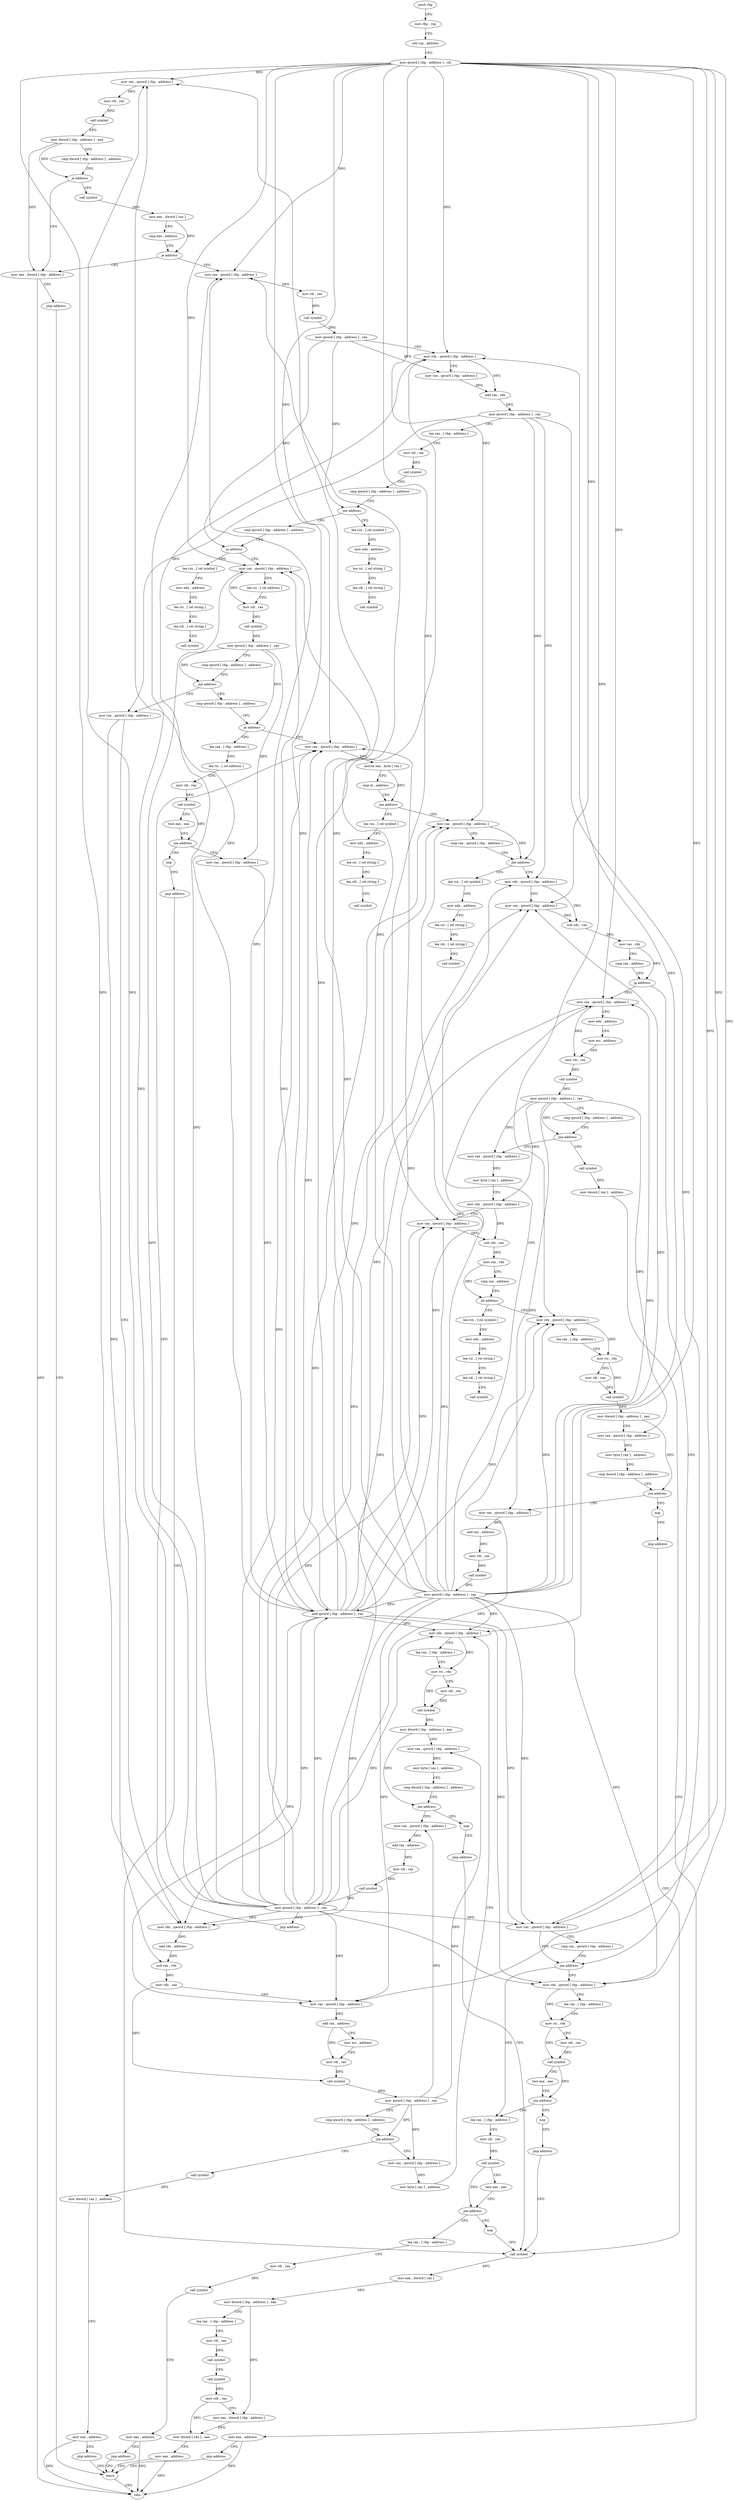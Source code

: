 digraph "func" {
"204346" [label = "push rbp" ]
"204347" [label = "mov rbp , rsp" ]
"204350" [label = "sub rsp , address" ]
"204354" [label = "mov qword [ rbp - address ] , rdi" ]
"204358" [label = "mov rax , qword [ rbp - address ]" ]
"204362" [label = "mov rdi , rax" ]
"204365" [label = "call symbol" ]
"204370" [label = "mov dword [ rbp - address ] , eax" ]
"204373" [label = "cmp dword [ rbp - address ] , address" ]
"204377" [label = "je address" ]
"204391" [label = "mov eax , dword [ rbp - address ]" ]
"204379" [label = "call symbol" ]
"204394" [label = "jmp address" ]
"205139" [label = "leave" ]
"204384" [label = "mov eax , dword [ rax ]" ]
"204386" [label = "cmp eax , address" ]
"204389" [label = "je address" ]
"204399" [label = "mov rax , qword [ rbp - address ]" ]
"205140" [label = "retn" ]
"204403" [label = "mov rdi , rax" ]
"204406" [label = "call symbol" ]
"204411" [label = "mov qword [ rbp - address ] , rax" ]
"204415" [label = "mov rdx , qword [ rbp - address ]" ]
"204419" [label = "mov rax , qword [ rbp - address ]" ]
"204423" [label = "add rax , rdx" ]
"204426" [label = "mov qword [ rbp - address ] , rax" ]
"204430" [label = "lea rax , [ rbp - address ]" ]
"204434" [label = "mov rdi , rax" ]
"204437" [label = "call symbol" ]
"204442" [label = "cmp qword [ rbp - address ] , address" ]
"204447" [label = "jne address" ]
"204480" [label = "cmp qword [ rbp - address ] , address" ]
"204449" [label = "lea rcx , [ rel symbol ]" ]
"204488" [label = "ja address" ]
"204521" [label = "mov rax , qword [ rbp - address ]" ]
"204490" [label = "lea rcx , [ rel symbol ]" ]
"204456" [label = "mov edx , address" ]
"204461" [label = "lea rsi , [ rel string ]" ]
"204468" [label = "lea rdi , [ rel string ]" ]
"204475" [label = "call symbol" ]
"204525" [label = "lea rsi , [ rel address ]" ]
"204532" [label = "mov rdi , rax" ]
"204535" [label = "call symbol" ]
"204540" [label = "mov qword [ rbp - address ] , rax" ]
"204544" [label = "cmp qword [ rbp - address ] , address" ]
"204549" [label = "jne address" ]
"204694" [label = "cmp qword [ rbp - address ] , address" ]
"204555" [label = "mov rax , qword [ rbp - address ]" ]
"204497" [label = "mov edx , address" ]
"204502" [label = "lea rsi , [ rel string ]" ]
"204509" [label = "lea rdi , [ rel string ]" ]
"204516" [label = "call symbol" ]
"204699" [label = "je address" ]
"204736" [label = "mov rax , qword [ rbp - address ]" ]
"204701" [label = "lea rax , [ rbp - address ]" ]
"204559" [label = "mov rdx , qword [ rbp - address ]" ]
"204563" [label = "add rdx , address" ]
"204567" [label = "sub rax , rdx" ]
"204570" [label = "mov rdx , rax" ]
"204573" [label = "mov rax , qword [ rbp - address ]" ]
"204577" [label = "add rax , address" ]
"204581" [label = "mov esi , address" ]
"204586" [label = "mov rdi , rax" ]
"204589" [label = "call symbol" ]
"204594" [label = "mov qword [ rbp - address ] , rax" ]
"204598" [label = "cmp qword [ rbp - address ] , address" ]
"204603" [label = "jne address" ]
"204626" [label = "mov rax , qword [ rbp - address ]" ]
"204605" [label = "call symbol" ]
"204740" [label = "movzx eax , byte [ rax ]" ]
"204743" [label = "cmp al , address" ]
"204745" [label = "jne address" ]
"204778" [label = "mov rax , qword [ rbp - address ]" ]
"204747" [label = "lea rcx , [ rel symbol ]" ]
"204705" [label = "lea rsi , [ rel address ]" ]
"204712" [label = "mov rdi , rax" ]
"204715" [label = "call symbol" ]
"204720" [label = "test eax , eax" ]
"204722" [label = "jne address" ]
"205089" [label = "nop" ]
"204728" [label = "mov rax , qword [ rbp - address ]" ]
"204630" [label = "mov byte [ rax ] , address" ]
"204633" [label = "mov rdx , qword [ rbp - address ]" ]
"204637" [label = "lea rax , [ rbp - address ]" ]
"204641" [label = "mov rsi , rdx" ]
"204644" [label = "mov rdi , rax" ]
"204647" [label = "call symbol" ]
"204652" [label = "mov dword [ rbp - address ] , eax" ]
"204655" [label = "mov rax , qword [ rbp - address ]" ]
"204659" [label = "mov byte [ rax ] , address" ]
"204662" [label = "cmp dword [ rbp - address ] , address" ]
"204666" [label = "jne address" ]
"205086" [label = "nop" ]
"204672" [label = "mov rax , qword [ rbp - address ]" ]
"204610" [label = "mov dword [ rax ] , address" ]
"204616" [label = "mov eax , address" ]
"204621" [label = "jmp address" ]
"204782" [label = "cmp rax , qword [ rbp - address ]" ]
"204786" [label = "jbe address" ]
"204992" [label = "mov rdx , qword [ rbp - address ]" ]
"204792" [label = "lea rcx , [ rel symbol ]" ]
"204754" [label = "mov edx , address" ]
"204759" [label = "lea rsi , [ rel string ]" ]
"204766" [label = "lea rdi , [ rel string ]" ]
"204773" [label = "call symbol" ]
"205090" [label = "jmp address" ]
"205099" [label = "call symbol" ]
"204732" [label = "add qword [ rbp - address ] , rax" ]
"205087" [label = "jmp address" ]
"204676" [label = "add rax , address" ]
"204680" [label = "mov rdi , rax" ]
"204683" [label = "call symbol" ]
"204688" [label = "mov qword [ rbp - address ] , rax" ]
"204692" [label = "jmp address" ]
"204996" [label = "mov rax , qword [ rbp - address ]" ]
"205000" [label = "sub rdx , rax" ]
"205003" [label = "mov rax , rdx" ]
"205006" [label = "cmp rax , address" ]
"205012" [label = "jg address" ]
"204823" [label = "mov rax , qword [ rbp - address ]" ]
"205018" [label = "mov rax , qword [ rbp - address ]" ]
"204799" [label = "mov edx , address" ]
"204804" [label = "lea rsi , [ rel string ]" ]
"204811" [label = "lea rdi , [ rel string ]" ]
"204818" [label = "call symbol" ]
"205104" [label = "mov eax , dword [ rax ]" ]
"205106" [label = "mov dword [ rbp - address ] , eax" ]
"205109" [label = "lea rax , [ rbp - address ]" ]
"205113" [label = "mov rdi , rax" ]
"205116" [label = "call symbol" ]
"205121" [label = "call symbol" ]
"205126" [label = "mov rdx , rax" ]
"205129" [label = "mov eax , dword [ rbp - address ]" ]
"205132" [label = "mov dword [ rdx ] , eax" ]
"205134" [label = "mov eax , address" ]
"204827" [label = "mov edx , address" ]
"204832" [label = "mov esi , address" ]
"204837" [label = "mov rdi , rax" ]
"204840" [label = "call symbol" ]
"204845" [label = "mov qword [ rbp - address ] , rax" ]
"204849" [label = "cmp qword [ rbp - address ] , address" ]
"204854" [label = "jne address" ]
"204877" [label = "mov rax , qword [ rbp - address ]" ]
"204856" [label = "call symbol" ]
"205022" [label = "cmp rax , qword [ rbp - address ]" ]
"205026" [label = "jae address" ]
"205051" [label = "lea rax , [ rbp - address ]" ]
"205028" [label = "mov rdx , qword [ rbp - address ]" ]
"204881" [label = "mov byte [ rax ] , address" ]
"204884" [label = "mov rdx , qword [ rbp - address ]" ]
"204888" [label = "mov rax , qword [ rbp - address ]" ]
"204892" [label = "sub rdx , rax" ]
"204895" [label = "mov rax , rdx" ]
"204898" [label = "cmp rax , address" ]
"204904" [label = "jle address" ]
"204937" [label = "mov rdx , qword [ rbp - address ]" ]
"204906" [label = "lea rcx , [ rel symbol ]" ]
"204861" [label = "mov dword [ rax ] , address" ]
"204867" [label = "mov eax , address" ]
"204872" [label = "jmp address" ]
"205055" [label = "mov rdi , rax" ]
"205058" [label = "call symbol" ]
"205063" [label = "test eax , eax" ]
"205065" [label = "jne address" ]
"205098" [label = "nop" ]
"205067" [label = "lea rax , [ rbp - address ]" ]
"205032" [label = "lea rax , [ rbp - address ]" ]
"205036" [label = "mov rsi , rdx" ]
"205039" [label = "mov rdi , rax" ]
"205042" [label = "call symbol" ]
"205047" [label = "test eax , eax" ]
"205049" [label = "jne address" ]
"205095" [label = "nop" ]
"204941" [label = "lea rax , [ rbp - address ]" ]
"204945" [label = "mov rsi , rdx" ]
"204948" [label = "mov rdi , rax" ]
"204951" [label = "call symbol" ]
"204956" [label = "mov dword [ rbp - address ] , eax" ]
"204959" [label = "mov rax , qword [ rbp - address ]" ]
"204963" [label = "mov byte [ rax ] , address" ]
"204966" [label = "cmp dword [ rbp - address ] , address" ]
"204970" [label = "jne address" ]
"205092" [label = "nop" ]
"204972" [label = "mov rax , qword [ rbp - address ]" ]
"204913" [label = "mov edx , address" ]
"204918" [label = "lea rsi , [ rel string ]" ]
"204925" [label = "lea rdi , [ rel string ]" ]
"204932" [label = "call symbol" ]
"205071" [label = "mov rdi , rax" ]
"205074" [label = "call symbol" ]
"205079" [label = "mov eax , address" ]
"205084" [label = "jmp address" ]
"205096" [label = "jmp address" ]
"205093" [label = "jmp address" ]
"204976" [label = "add rax , address" ]
"204980" [label = "mov rdi , rax" ]
"204983" [label = "call symbol" ]
"204988" [label = "mov qword [ rbp - address ] , rax" ]
"204346" -> "204347" [ label = "CFG" ]
"204347" -> "204350" [ label = "CFG" ]
"204350" -> "204354" [ label = "CFG" ]
"204354" -> "204358" [ label = "DFG" ]
"204354" -> "204399" [ label = "DFG" ]
"204354" -> "204415" [ label = "DFG" ]
"204354" -> "204521" [ label = "DFG" ]
"204354" -> "204559" [ label = "DFG" ]
"204354" -> "204573" [ label = "DFG" ]
"204354" -> "204736" [ label = "DFG" ]
"204354" -> "204633" [ label = "DFG" ]
"204354" -> "204778" [ label = "DFG" ]
"204354" -> "204732" [ label = "DFG" ]
"204354" -> "204996" [ label = "DFG" ]
"204354" -> "204823" [ label = "DFG" ]
"204354" -> "205018" [ label = "DFG" ]
"204354" -> "204888" [ label = "DFG" ]
"204354" -> "205028" [ label = "DFG" ]
"204354" -> "204937" [ label = "DFG" ]
"204358" -> "204362" [ label = "DFG" ]
"204362" -> "204365" [ label = "DFG" ]
"204365" -> "204370" [ label = "DFG" ]
"204370" -> "204373" [ label = "CFG" ]
"204370" -> "204377" [ label = "DFG" ]
"204370" -> "204391" [ label = "DFG" ]
"204373" -> "204377" [ label = "CFG" ]
"204377" -> "204391" [ label = "CFG" ]
"204377" -> "204379" [ label = "CFG" ]
"204391" -> "204394" [ label = "CFG" ]
"204391" -> "205140" [ label = "DFG" ]
"204379" -> "204384" [ label = "DFG" ]
"204394" -> "205139" [ label = "CFG" ]
"205139" -> "205140" [ label = "CFG" ]
"204384" -> "204386" [ label = "CFG" ]
"204384" -> "204389" [ label = "DFG" ]
"204386" -> "204389" [ label = "CFG" ]
"204389" -> "204399" [ label = "CFG" ]
"204389" -> "204391" [ label = "CFG" ]
"204399" -> "204403" [ label = "DFG" ]
"204403" -> "204406" [ label = "DFG" ]
"204406" -> "204411" [ label = "DFG" ]
"204411" -> "204415" [ label = "CFG" ]
"204411" -> "204419" [ label = "DFG" ]
"204411" -> "204447" [ label = "DFG" ]
"204411" -> "204488" [ label = "DFG" ]
"204415" -> "204419" [ label = "CFG" ]
"204415" -> "204423" [ label = "DFG" ]
"204419" -> "204423" [ label = "DFG" ]
"204423" -> "204426" [ label = "DFG" ]
"204426" -> "204430" [ label = "CFG" ]
"204426" -> "204555" [ label = "DFG" ]
"204426" -> "204786" [ label = "DFG" ]
"204426" -> "204992" [ label = "DFG" ]
"204426" -> "205026" [ label = "DFG" ]
"204430" -> "204434" [ label = "CFG" ]
"204434" -> "204437" [ label = "DFG" ]
"204437" -> "204442" [ label = "CFG" ]
"204442" -> "204447" [ label = "CFG" ]
"204447" -> "204480" [ label = "CFG" ]
"204447" -> "204449" [ label = "CFG" ]
"204480" -> "204488" [ label = "CFG" ]
"204449" -> "204456" [ label = "CFG" ]
"204488" -> "204521" [ label = "CFG" ]
"204488" -> "204490" [ label = "CFG" ]
"204521" -> "204525" [ label = "CFG" ]
"204521" -> "204532" [ label = "DFG" ]
"204490" -> "204497" [ label = "CFG" ]
"204456" -> "204461" [ label = "CFG" ]
"204461" -> "204468" [ label = "CFG" ]
"204468" -> "204475" [ label = "CFG" ]
"204525" -> "204532" [ label = "CFG" ]
"204532" -> "204535" [ label = "DFG" ]
"204535" -> "204540" [ label = "DFG" ]
"204540" -> "204544" [ label = "CFG" ]
"204540" -> "204549" [ label = "DFG" ]
"204540" -> "204699" [ label = "DFG" ]
"204540" -> "204728" [ label = "DFG" ]
"204544" -> "204549" [ label = "CFG" ]
"204549" -> "204694" [ label = "CFG" ]
"204549" -> "204555" [ label = "CFG" ]
"204694" -> "204699" [ label = "CFG" ]
"204555" -> "204559" [ label = "CFG" ]
"204555" -> "204567" [ label = "DFG" ]
"204497" -> "204502" [ label = "CFG" ]
"204502" -> "204509" [ label = "CFG" ]
"204509" -> "204516" [ label = "CFG" ]
"204699" -> "204736" [ label = "CFG" ]
"204699" -> "204701" [ label = "CFG" ]
"204736" -> "204740" [ label = "DFG" ]
"204701" -> "204705" [ label = "CFG" ]
"204559" -> "204563" [ label = "DFG" ]
"204563" -> "204567" [ label = "DFG" ]
"204567" -> "204570" [ label = "DFG" ]
"204570" -> "204573" [ label = "CFG" ]
"204570" -> "204589" [ label = "DFG" ]
"204573" -> "204577" [ label = "DFG" ]
"204577" -> "204581" [ label = "CFG" ]
"204577" -> "204586" [ label = "DFG" ]
"204581" -> "204586" [ label = "CFG" ]
"204586" -> "204589" [ label = "DFG" ]
"204589" -> "204594" [ label = "DFG" ]
"204594" -> "204598" [ label = "CFG" ]
"204594" -> "204603" [ label = "DFG" ]
"204594" -> "204626" [ label = "DFG" ]
"204594" -> "204655" [ label = "DFG" ]
"204594" -> "204672" [ label = "DFG" ]
"204598" -> "204603" [ label = "CFG" ]
"204603" -> "204626" [ label = "CFG" ]
"204603" -> "204605" [ label = "CFG" ]
"204626" -> "204630" [ label = "DFG" ]
"204605" -> "204610" [ label = "DFG" ]
"204740" -> "204743" [ label = "CFG" ]
"204740" -> "204745" [ label = "DFG" ]
"204743" -> "204745" [ label = "CFG" ]
"204745" -> "204778" [ label = "CFG" ]
"204745" -> "204747" [ label = "CFG" ]
"204778" -> "204782" [ label = "CFG" ]
"204778" -> "204786" [ label = "DFG" ]
"204747" -> "204754" [ label = "CFG" ]
"204705" -> "204712" [ label = "CFG" ]
"204712" -> "204715" [ label = "DFG" ]
"204715" -> "204720" [ label = "CFG" ]
"204715" -> "204722" [ label = "DFG" ]
"204720" -> "204722" [ label = "CFG" ]
"204722" -> "205089" [ label = "CFG" ]
"204722" -> "204728" [ label = "CFG" ]
"205089" -> "205090" [ label = "CFG" ]
"204728" -> "204732" [ label = "DFG" ]
"204630" -> "204633" [ label = "CFG" ]
"204633" -> "204637" [ label = "CFG" ]
"204633" -> "204641" [ label = "DFG" ]
"204637" -> "204641" [ label = "CFG" ]
"204641" -> "204644" [ label = "CFG" ]
"204641" -> "204647" [ label = "DFG" ]
"204644" -> "204647" [ label = "DFG" ]
"204647" -> "204652" [ label = "DFG" ]
"204652" -> "204655" [ label = "CFG" ]
"204652" -> "204666" [ label = "DFG" ]
"204655" -> "204659" [ label = "DFG" ]
"204659" -> "204662" [ label = "CFG" ]
"204662" -> "204666" [ label = "CFG" ]
"204666" -> "205086" [ label = "CFG" ]
"204666" -> "204672" [ label = "CFG" ]
"205086" -> "205087" [ label = "CFG" ]
"204672" -> "204676" [ label = "DFG" ]
"204610" -> "204616" [ label = "CFG" ]
"204616" -> "204621" [ label = "CFG" ]
"204616" -> "205140" [ label = "DFG" ]
"204621" -> "205139" [ label = "CFG" ]
"204782" -> "204786" [ label = "CFG" ]
"204786" -> "204992" [ label = "CFG" ]
"204786" -> "204792" [ label = "CFG" ]
"204992" -> "204996" [ label = "CFG" ]
"204992" -> "205000" [ label = "DFG" ]
"204792" -> "204799" [ label = "CFG" ]
"204754" -> "204759" [ label = "CFG" ]
"204759" -> "204766" [ label = "CFG" ]
"204766" -> "204773" [ label = "CFG" ]
"205090" -> "205099" [ label = "CFG" ]
"205099" -> "205104" [ label = "DFG" ]
"204732" -> "204736" [ label = "DFG" ]
"204732" -> "204358" [ label = "DFG" ]
"204732" -> "204399" [ label = "DFG" ]
"204732" -> "204415" [ label = "DFG" ]
"204732" -> "204521" [ label = "DFG" ]
"204732" -> "204559" [ label = "DFG" ]
"204732" -> "204573" [ label = "DFG" ]
"204732" -> "204633" [ label = "DFG" ]
"204732" -> "204778" [ label = "DFG" ]
"204732" -> "204996" [ label = "DFG" ]
"204732" -> "204823" [ label = "DFG" ]
"204732" -> "205018" [ label = "DFG" ]
"204732" -> "204888" [ label = "DFG" ]
"204732" -> "205028" [ label = "DFG" ]
"204732" -> "204937" [ label = "DFG" ]
"205087" -> "205099" [ label = "CFG" ]
"204676" -> "204680" [ label = "DFG" ]
"204680" -> "204683" [ label = "DFG" ]
"204683" -> "204688" [ label = "DFG" ]
"204688" -> "204692" [ label = "CFG" ]
"204688" -> "204358" [ label = "DFG" ]
"204688" -> "204399" [ label = "DFG" ]
"204688" -> "204415" [ label = "DFG" ]
"204688" -> "204521" [ label = "DFG" ]
"204688" -> "204559" [ label = "DFG" ]
"204688" -> "204573" [ label = "DFG" ]
"204688" -> "204736" [ label = "DFG" ]
"204688" -> "204633" [ label = "DFG" ]
"204688" -> "204778" [ label = "DFG" ]
"204688" -> "204732" [ label = "DFG" ]
"204688" -> "204996" [ label = "DFG" ]
"204688" -> "204823" [ label = "DFG" ]
"204688" -> "205018" [ label = "DFG" ]
"204688" -> "204888" [ label = "DFG" ]
"204688" -> "205028" [ label = "DFG" ]
"204688" -> "204937" [ label = "DFG" ]
"204692" -> "204736" [ label = "CFG" ]
"204996" -> "205000" [ label = "DFG" ]
"205000" -> "205003" [ label = "DFG" ]
"205003" -> "205006" [ label = "CFG" ]
"205003" -> "205012" [ label = "DFG" ]
"205006" -> "205012" [ label = "CFG" ]
"205012" -> "204823" [ label = "CFG" ]
"205012" -> "205018" [ label = "CFG" ]
"204823" -> "204827" [ label = "CFG" ]
"204823" -> "204837" [ label = "DFG" ]
"205018" -> "205022" [ label = "CFG" ]
"205018" -> "205026" [ label = "DFG" ]
"204799" -> "204804" [ label = "CFG" ]
"204804" -> "204811" [ label = "CFG" ]
"204811" -> "204818" [ label = "CFG" ]
"205104" -> "205106" [ label = "DFG" ]
"205106" -> "205109" [ label = "CFG" ]
"205106" -> "205129" [ label = "DFG" ]
"205109" -> "205113" [ label = "CFG" ]
"205113" -> "205116" [ label = "DFG" ]
"205116" -> "205121" [ label = "CFG" ]
"205121" -> "205126" [ label = "DFG" ]
"205126" -> "205129" [ label = "CFG" ]
"205126" -> "205132" [ label = "DFG" ]
"205129" -> "205132" [ label = "DFG" ]
"205132" -> "205134" [ label = "CFG" ]
"205134" -> "205139" [ label = "CFG" ]
"205134" -> "205140" [ label = "DFG" ]
"204827" -> "204832" [ label = "CFG" ]
"204832" -> "204837" [ label = "CFG" ]
"204837" -> "204840" [ label = "DFG" ]
"204840" -> "204845" [ label = "DFG" ]
"204845" -> "204849" [ label = "CFG" ]
"204845" -> "204854" [ label = "DFG" ]
"204845" -> "204877" [ label = "DFG" ]
"204845" -> "204884" [ label = "DFG" ]
"204845" -> "204959" [ label = "DFG" ]
"204845" -> "204972" [ label = "DFG" ]
"204849" -> "204854" [ label = "CFG" ]
"204854" -> "204877" [ label = "CFG" ]
"204854" -> "204856" [ label = "CFG" ]
"204877" -> "204881" [ label = "DFG" ]
"204856" -> "204861" [ label = "DFG" ]
"205022" -> "205026" [ label = "CFG" ]
"205026" -> "205051" [ label = "CFG" ]
"205026" -> "205028" [ label = "CFG" ]
"205051" -> "205055" [ label = "CFG" ]
"205028" -> "205032" [ label = "CFG" ]
"205028" -> "205036" [ label = "DFG" ]
"204881" -> "204884" [ label = "CFG" ]
"204884" -> "204888" [ label = "CFG" ]
"204884" -> "204892" [ label = "DFG" ]
"204888" -> "204892" [ label = "DFG" ]
"204892" -> "204895" [ label = "DFG" ]
"204895" -> "204898" [ label = "CFG" ]
"204895" -> "204904" [ label = "DFG" ]
"204898" -> "204904" [ label = "CFG" ]
"204904" -> "204937" [ label = "CFG" ]
"204904" -> "204906" [ label = "CFG" ]
"204937" -> "204941" [ label = "CFG" ]
"204937" -> "204945" [ label = "DFG" ]
"204906" -> "204913" [ label = "CFG" ]
"204861" -> "204867" [ label = "CFG" ]
"204867" -> "204872" [ label = "CFG" ]
"204867" -> "205140" [ label = "DFG" ]
"204872" -> "205139" [ label = "CFG" ]
"205055" -> "205058" [ label = "DFG" ]
"205058" -> "205063" [ label = "CFG" ]
"205058" -> "205065" [ label = "DFG" ]
"205063" -> "205065" [ label = "CFG" ]
"205065" -> "205098" [ label = "CFG" ]
"205065" -> "205067" [ label = "CFG" ]
"205098" -> "205099" [ label = "CFG" ]
"205067" -> "205071" [ label = "CFG" ]
"205032" -> "205036" [ label = "CFG" ]
"205036" -> "205039" [ label = "CFG" ]
"205036" -> "205042" [ label = "DFG" ]
"205039" -> "205042" [ label = "DFG" ]
"205042" -> "205047" [ label = "CFG" ]
"205042" -> "205049" [ label = "DFG" ]
"205047" -> "205049" [ label = "CFG" ]
"205049" -> "205095" [ label = "CFG" ]
"205049" -> "205051" [ label = "CFG" ]
"205095" -> "205096" [ label = "CFG" ]
"204941" -> "204945" [ label = "CFG" ]
"204945" -> "204948" [ label = "CFG" ]
"204945" -> "204951" [ label = "DFG" ]
"204948" -> "204951" [ label = "DFG" ]
"204951" -> "204956" [ label = "DFG" ]
"204956" -> "204959" [ label = "CFG" ]
"204956" -> "204970" [ label = "DFG" ]
"204959" -> "204963" [ label = "DFG" ]
"204963" -> "204966" [ label = "CFG" ]
"204966" -> "204970" [ label = "CFG" ]
"204970" -> "205092" [ label = "CFG" ]
"204970" -> "204972" [ label = "CFG" ]
"205092" -> "205093" [ label = "CFG" ]
"204972" -> "204976" [ label = "DFG" ]
"204913" -> "204918" [ label = "CFG" ]
"204918" -> "204925" [ label = "CFG" ]
"204925" -> "204932" [ label = "CFG" ]
"205071" -> "205074" [ label = "DFG" ]
"205074" -> "205079" [ label = "CFG" ]
"205079" -> "205084" [ label = "CFG" ]
"205079" -> "205140" [ label = "DFG" ]
"205084" -> "205139" [ label = "CFG" ]
"205096" -> "205099" [ label = "CFG" ]
"205093" -> "205099" [ label = "CFG" ]
"204976" -> "204980" [ label = "DFG" ]
"204980" -> "204983" [ label = "DFG" ]
"204983" -> "204988" [ label = "DFG" ]
"204988" -> "204992" [ label = "CFG" ]
"204988" -> "204358" [ label = "DFG" ]
"204988" -> "204399" [ label = "DFG" ]
"204988" -> "204415" [ label = "DFG" ]
"204988" -> "204521" [ label = "DFG" ]
"204988" -> "204559" [ label = "DFG" ]
"204988" -> "204573" [ label = "DFG" ]
"204988" -> "204736" [ label = "DFG" ]
"204988" -> "204633" [ label = "DFG" ]
"204988" -> "204778" [ label = "DFG" ]
"204988" -> "204996" [ label = "DFG" ]
"204988" -> "204823" [ label = "DFG" ]
"204988" -> "205018" [ label = "DFG" ]
"204988" -> "204888" [ label = "DFG" ]
"204988" -> "205028" [ label = "DFG" ]
"204988" -> "204937" [ label = "DFG" ]
"204988" -> "204732" [ label = "DFG" ]
}
